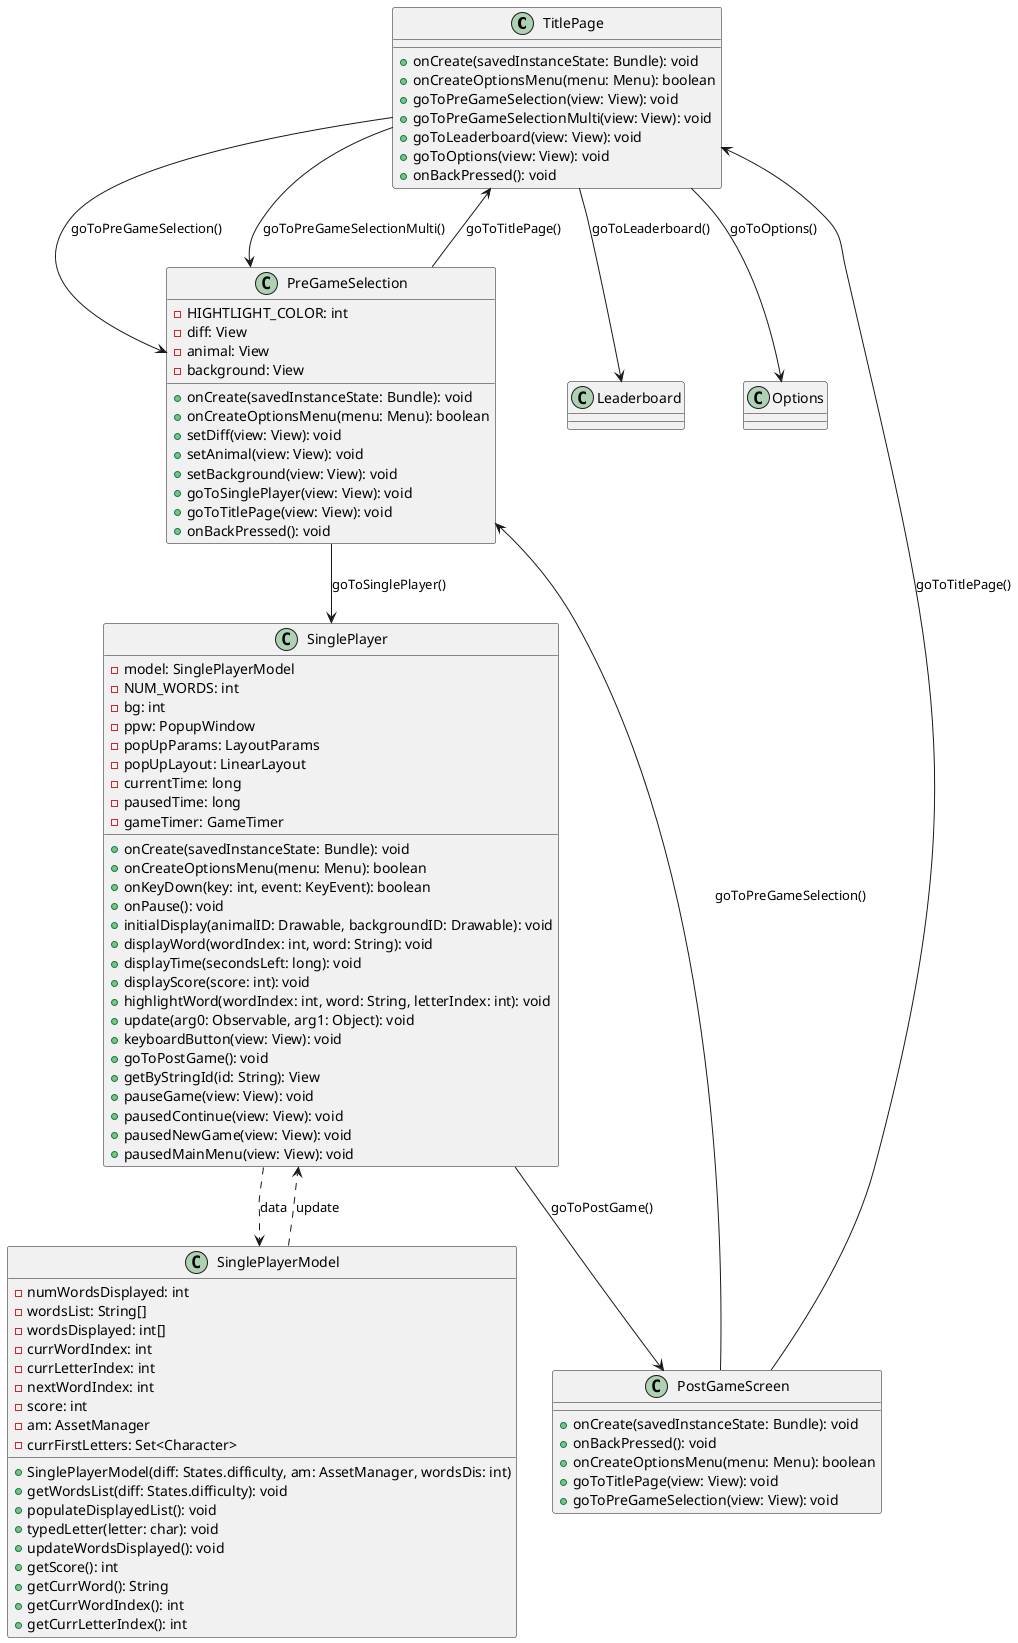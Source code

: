 @startuml

class TitlePage {
    +onCreate(savedInstanceState: Bundle): void
    +onCreateOptionsMenu(menu: Menu): boolean
    +goToPreGameSelection(view: View): void
    +goToPreGameSelectionMulti(view: View): void
    +goToLeaderboard(view: View): void
    +goToOptions(view: View): void
    +onBackPressed(): void
}

class PostGameScreen {
    +onCreate(savedInstanceState: Bundle): void
    +onBackPressed(): void
    +onCreateOptionsMenu(menu: Menu): boolean
    +goToTitlePage(view: View): void
    +goToPreGameSelection(view: View): void
}

class PreGameSelection {
    -HIGHTLIGHT_COLOR: int
    -diff: View
    -animal: View
    -background: View
    +onCreate(savedInstanceState: Bundle): void
    +onCreateOptionsMenu(menu: Menu): boolean
    +setDiff(view: View): void
    +setAnimal(view: View): void
    +setBackground(view: View): void
    +goToSinglePlayer(view: View): void
    +goToTitlePage(view: View): void
    +onBackPressed(): void
}

class SinglePlayer {
    -model: SinglePlayerModel
    -NUM_WORDS: int
    -bg: int
    -ppw: PopupWindow
    -popUpParams: LayoutParams
    -popUpLayout: LinearLayout
    -currentTime: long
    -pausedTime: long
    -gameTimer: GameTimer
    +onCreate(savedInstanceState: Bundle): void
    +onCreateOptionsMenu(menu: Menu): boolean
    +onKeyDown(key: int, event: KeyEvent): boolean
    +onPause(): void
    +initialDisplay(animalID: Drawable, backgroundID: Drawable): void
    +displayWord(wordIndex: int, word: String): void
    +displayTime(secondsLeft: long): void
    +displayScore(score: int): void
    +highlightWord(wordIndex: int, word: String, letterIndex: int): void
    +update(arg0: Observable, arg1: Object): void
    +keyboardButton(view: View): void
    +goToPostGame(): void
    +getByStringId(id: String): View
    +pauseGame(view: View): void
    +pausedContinue(view: View): void
    +pausedNewGame(view: View): void
    +pausedMainMenu(view: View): void
}

class SinglePlayerModel {
    -numWordsDisplayed: int
    -wordsList: String[]
    -wordsDisplayed: int[]
    -currWordIndex: int
    -currLetterIndex: int
    -nextWordIndex: int
    -score: int
    -am: AssetManager
    -currFirstLetters: Set<Character>
    +SinglePlayerModel(diff: States.difficulty, am: AssetManager, wordsDis: int)
    +getWordsList(diff: States.difficulty): void
    +populateDisplayedList(): void
    +typedLetter(letter: char): void
    +updateWordsDisplayed(): void
    +getScore(): int
    +getCurrWord(): String
    +getCurrWordIndex(): int
    +getCurrLetterIndex(): int
}

TitlePage --> PreGameSelection : goToPreGameSelection()
TitlePage --> PreGameSelection : goToPreGameSelectionMulti()
TitlePage --> "Leaderboard" : goToLeaderboard()
TitlePage --> "Options" : goToOptions()

PostGameScreen --> TitlePage : goToTitlePage()
PostGameScreen --> PreGameSelection : goToPreGameSelection()

PreGameSelection --> SinglePlayer : goToSinglePlayer()
PreGameSelection --> TitlePage : goToTitlePage()

SinglePlayer ..> SinglePlayerModel : data
SinglePlayerModel ..> SinglePlayer : update
SinglePlayer --> PostGameScreen : goToPostGame()

@enduml

